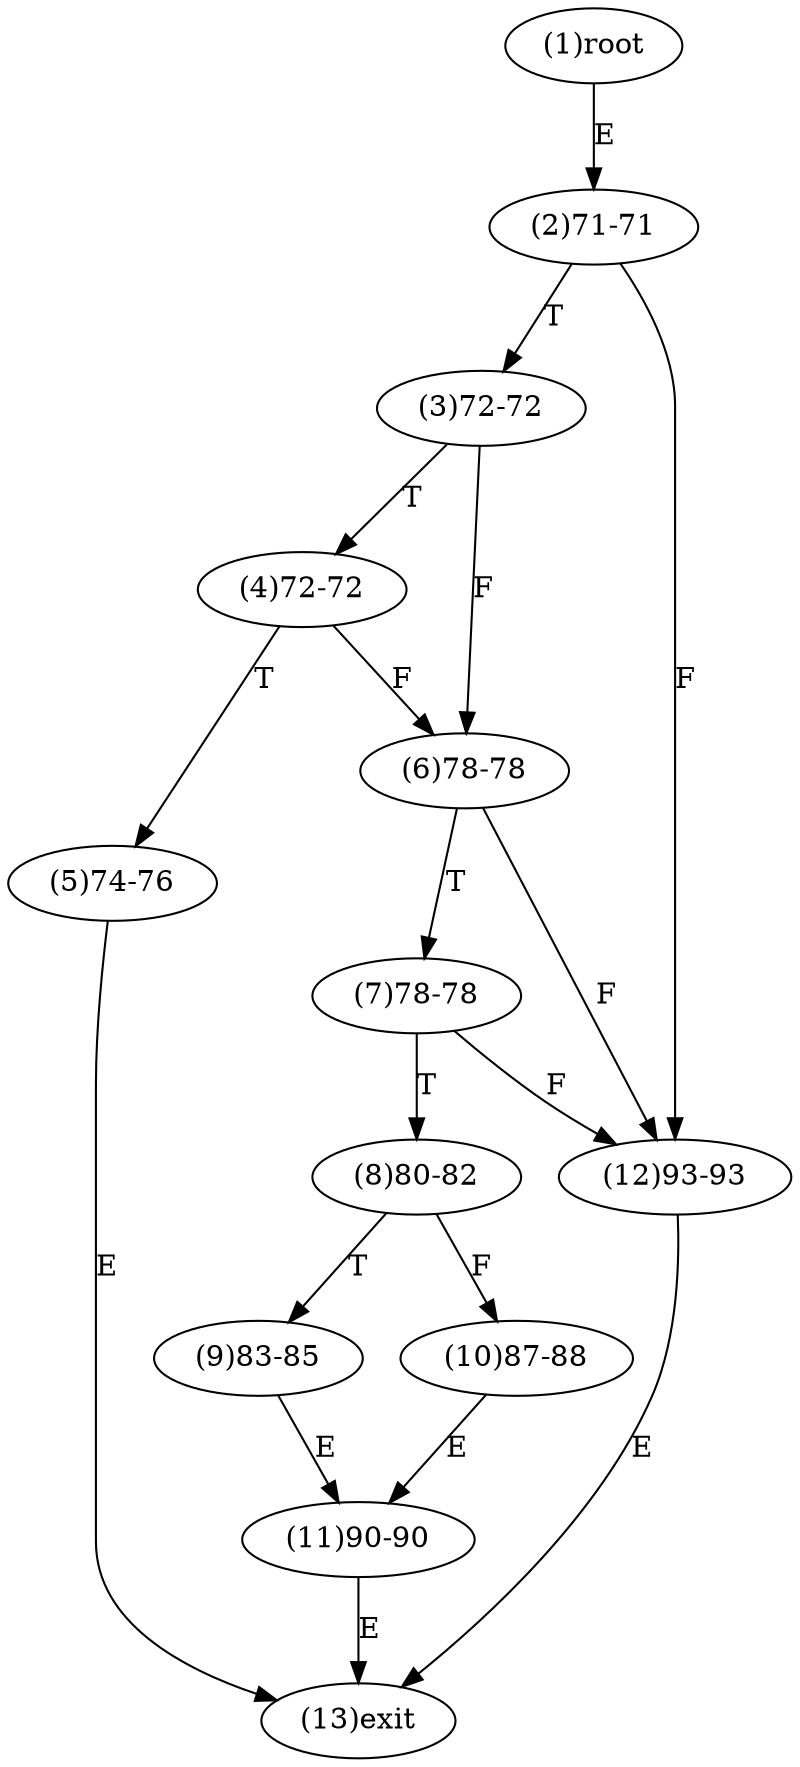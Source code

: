 digraph "" { 
1[ label="(1)root"];
2[ label="(2)71-71"];
3[ label="(3)72-72"];
4[ label="(4)72-72"];
5[ label="(5)74-76"];
6[ label="(6)78-78"];
7[ label="(7)78-78"];
8[ label="(8)80-82"];
9[ label="(9)83-85"];
10[ label="(10)87-88"];
11[ label="(11)90-90"];
12[ label="(12)93-93"];
13[ label="(13)exit"];
1->2[ label="E"];
2->12[ label="F"];
2->3[ label="T"];
3->6[ label="F"];
3->4[ label="T"];
4->6[ label="F"];
4->5[ label="T"];
5->13[ label="E"];
6->12[ label="F"];
6->7[ label="T"];
7->12[ label="F"];
7->8[ label="T"];
8->10[ label="F"];
8->9[ label="T"];
9->11[ label="E"];
10->11[ label="E"];
11->13[ label="E"];
12->13[ label="E"];
}